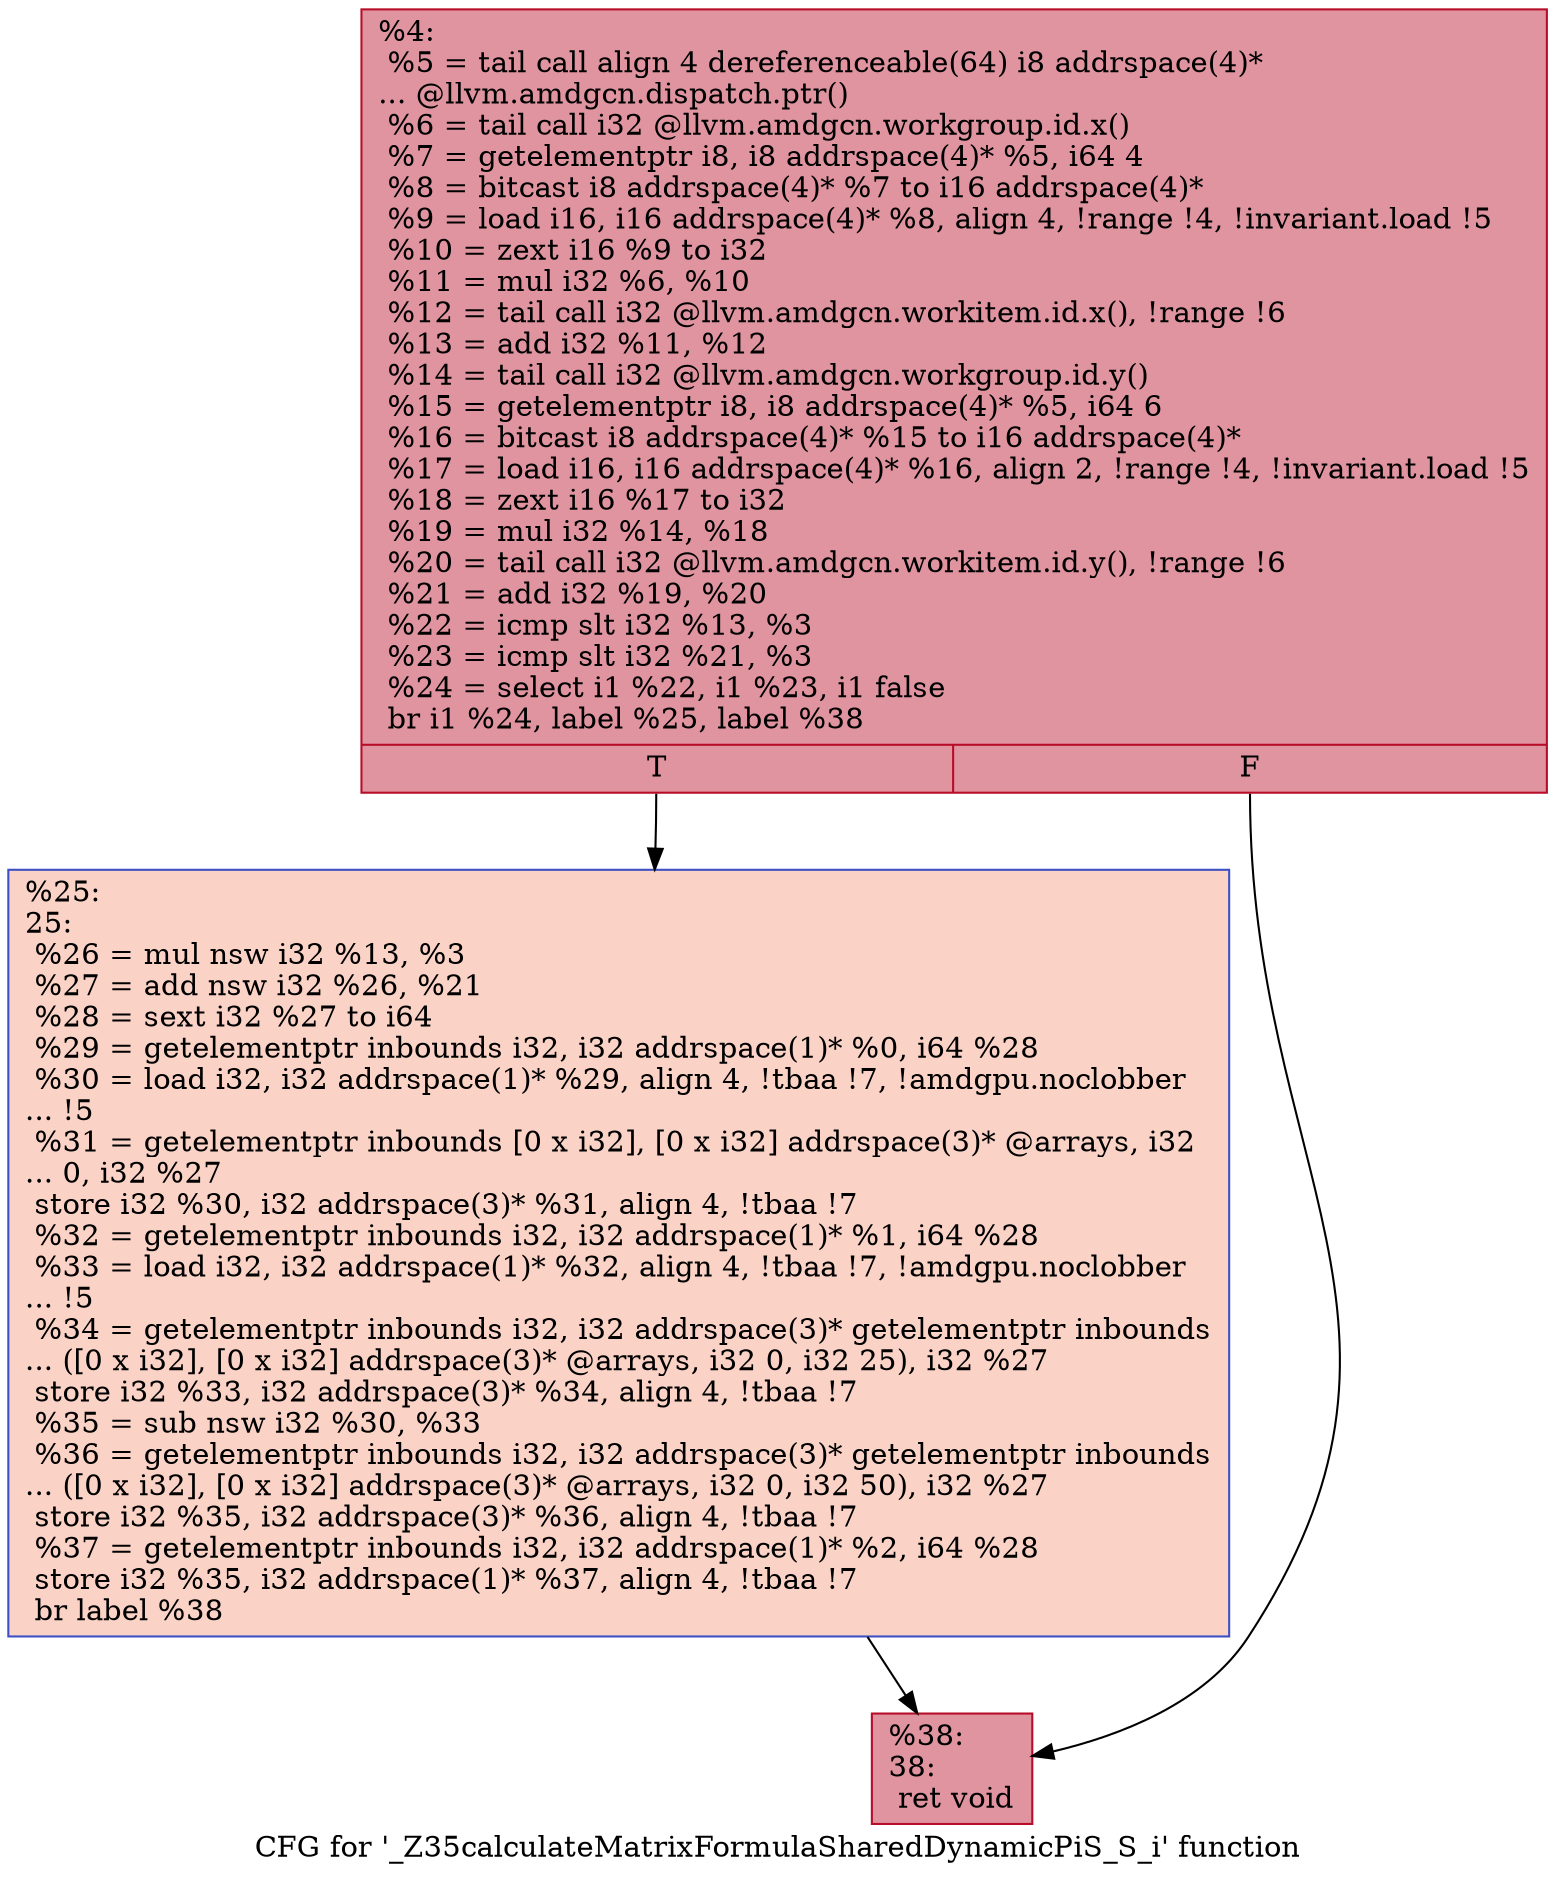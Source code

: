 digraph "CFG for '_Z35calculateMatrixFormulaSharedDynamicPiS_S_i' function" {
	label="CFG for '_Z35calculateMatrixFormulaSharedDynamicPiS_S_i' function";

	Node0x56a4d50 [shape=record,color="#b70d28ff", style=filled, fillcolor="#b70d2870",label="{%4:\l  %5 = tail call align 4 dereferenceable(64) i8 addrspace(4)*\l... @llvm.amdgcn.dispatch.ptr()\l  %6 = tail call i32 @llvm.amdgcn.workgroup.id.x()\l  %7 = getelementptr i8, i8 addrspace(4)* %5, i64 4\l  %8 = bitcast i8 addrspace(4)* %7 to i16 addrspace(4)*\l  %9 = load i16, i16 addrspace(4)* %8, align 4, !range !4, !invariant.load !5\l  %10 = zext i16 %9 to i32\l  %11 = mul i32 %6, %10\l  %12 = tail call i32 @llvm.amdgcn.workitem.id.x(), !range !6\l  %13 = add i32 %11, %12\l  %14 = tail call i32 @llvm.amdgcn.workgroup.id.y()\l  %15 = getelementptr i8, i8 addrspace(4)* %5, i64 6\l  %16 = bitcast i8 addrspace(4)* %15 to i16 addrspace(4)*\l  %17 = load i16, i16 addrspace(4)* %16, align 2, !range !4, !invariant.load !5\l  %18 = zext i16 %17 to i32\l  %19 = mul i32 %14, %18\l  %20 = tail call i32 @llvm.amdgcn.workitem.id.y(), !range !6\l  %21 = add i32 %19, %20\l  %22 = icmp slt i32 %13, %3\l  %23 = icmp slt i32 %21, %3\l  %24 = select i1 %22, i1 %23, i1 false\l  br i1 %24, label %25, label %38\l|{<s0>T|<s1>F}}"];
	Node0x56a4d50:s0 -> Node0x56a8830;
	Node0x56a4d50:s1 -> Node0x56a88c0;
	Node0x56a8830 [shape=record,color="#3d50c3ff", style=filled, fillcolor="#f59c7d70",label="{%25:\l25:                                               \l  %26 = mul nsw i32 %13, %3\l  %27 = add nsw i32 %26, %21\l  %28 = sext i32 %27 to i64\l  %29 = getelementptr inbounds i32, i32 addrspace(1)* %0, i64 %28\l  %30 = load i32, i32 addrspace(1)* %29, align 4, !tbaa !7, !amdgpu.noclobber\l... !5\l  %31 = getelementptr inbounds [0 x i32], [0 x i32] addrspace(3)* @arrays, i32\l... 0, i32 %27\l  store i32 %30, i32 addrspace(3)* %31, align 4, !tbaa !7\l  %32 = getelementptr inbounds i32, i32 addrspace(1)* %1, i64 %28\l  %33 = load i32, i32 addrspace(1)* %32, align 4, !tbaa !7, !amdgpu.noclobber\l... !5\l  %34 = getelementptr inbounds i32, i32 addrspace(3)* getelementptr inbounds\l... ([0 x i32], [0 x i32] addrspace(3)* @arrays, i32 0, i32 25), i32 %27\l  store i32 %33, i32 addrspace(3)* %34, align 4, !tbaa !7\l  %35 = sub nsw i32 %30, %33\l  %36 = getelementptr inbounds i32, i32 addrspace(3)* getelementptr inbounds\l... ([0 x i32], [0 x i32] addrspace(3)* @arrays, i32 0, i32 50), i32 %27\l  store i32 %35, i32 addrspace(3)* %36, align 4, !tbaa !7\l  %37 = getelementptr inbounds i32, i32 addrspace(1)* %2, i64 %28\l  store i32 %35, i32 addrspace(1)* %37, align 4, !tbaa !7\l  br label %38\l}"];
	Node0x56a8830 -> Node0x56a88c0;
	Node0x56a88c0 [shape=record,color="#b70d28ff", style=filled, fillcolor="#b70d2870",label="{%38:\l38:                                               \l  ret void\l}"];
}
